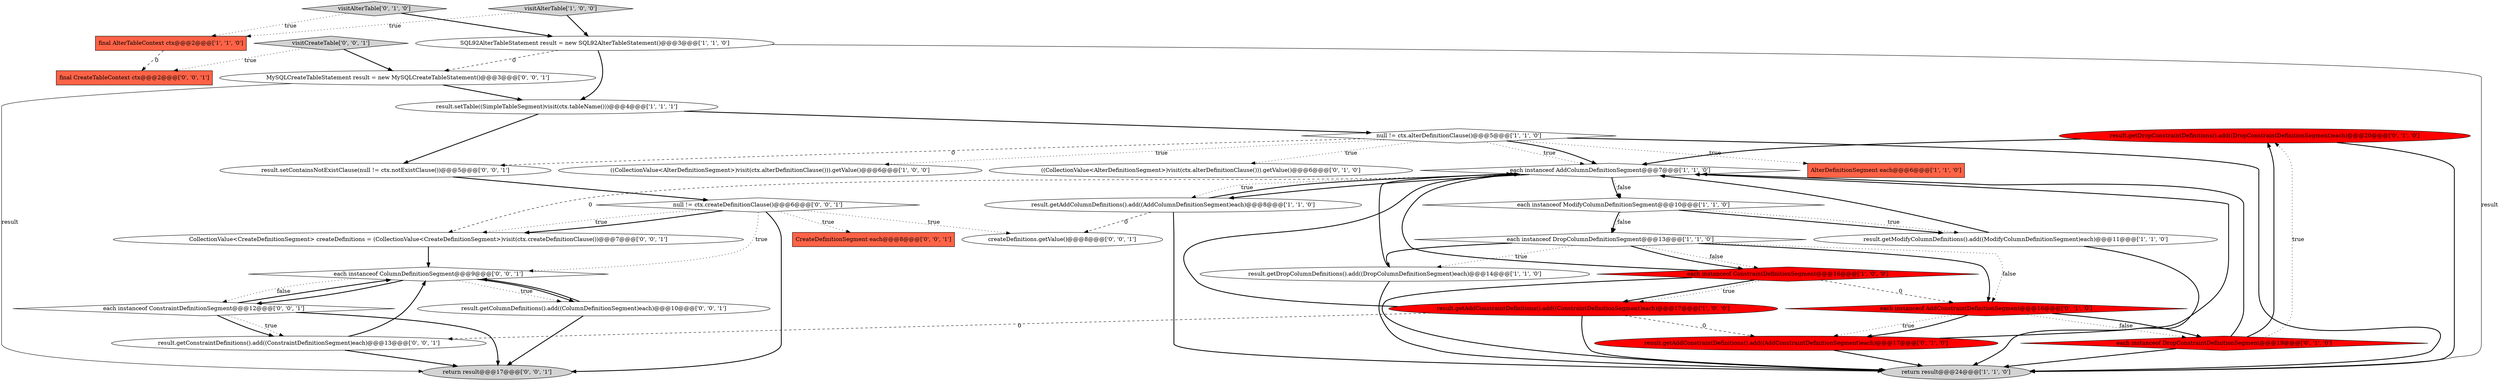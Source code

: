 digraph {
3 [style = filled, label = "return result@@@24@@@['1', '1', '0']", fillcolor = lightgray, shape = ellipse image = "AAA0AAABBB1BBB"];
17 [style = filled, label = "each instanceof AddConstraintDefinitionSegment@@@16@@@['0', '1', '0']", fillcolor = red, shape = diamond image = "AAA1AAABBB2BBB"];
19 [style = filled, label = "result.getDropConstraintDefinitions().add((DropConstraintDefinitionSegment)each)@@@20@@@['0', '1', '0']", fillcolor = red, shape = ellipse image = "AAA1AAABBB2BBB"];
30 [style = filled, label = "final CreateTableContext ctx@@@2@@@['0', '0', '1']", fillcolor = tomato, shape = box image = "AAA0AAABBB3BBB"];
6 [style = filled, label = "result.getAddConstraintDefinitions().add((ConstraintDefinitionSegment)each)@@@17@@@['1', '0', '0']", fillcolor = red, shape = ellipse image = "AAA1AAABBB1BBB"];
4 [style = filled, label = "AlterDefinitionSegment each@@@6@@@['1', '1', '0']", fillcolor = tomato, shape = box image = "AAA0AAABBB1BBB"];
5 [style = filled, label = "each instanceof AddColumnDefinitionSegment@@@7@@@['1', '1', '0']", fillcolor = white, shape = diamond image = "AAA0AAABBB1BBB"];
23 [style = filled, label = "CreateDefinitionSegment each@@@8@@@['0', '0', '1']", fillcolor = tomato, shape = box image = "AAA0AAABBB3BBB"];
22 [style = filled, label = "each instanceof ConstraintDefinitionSegment@@@12@@@['0', '0', '1']", fillcolor = white, shape = diamond image = "AAA0AAABBB3BBB"];
32 [style = filled, label = "createDefinitions.getValue()@@@8@@@['0', '0', '1']", fillcolor = white, shape = ellipse image = "AAA0AAABBB3BBB"];
8 [style = filled, label = "result.getAddColumnDefinitions().add((AddColumnDefinitionSegment)each)@@@8@@@['1', '1', '0']", fillcolor = white, shape = ellipse image = "AAA0AAABBB1BBB"];
7 [style = filled, label = "result.setTable((SimpleTableSegment)visit(ctx.tableName()))@@@4@@@['1', '1', '1']", fillcolor = white, shape = ellipse image = "AAA0AAABBB1BBB"];
13 [style = filled, label = "null != ctx.alterDefinitionClause()@@@5@@@['1', '1', '0']", fillcolor = white, shape = diamond image = "AAA0AAABBB1BBB"];
27 [style = filled, label = "MySQLCreateTableStatement result = new MySQLCreateTableStatement()@@@3@@@['0', '0', '1']", fillcolor = white, shape = ellipse image = "AAA0AAABBB3BBB"];
16 [style = filled, label = "result.getAddConstraintDefinitions().add((AddConstraintDefinitionSegment)each)@@@17@@@['0', '1', '0']", fillcolor = red, shape = ellipse image = "AAA1AAABBB2BBB"];
20 [style = filled, label = "visitAlterTable['0', '1', '0']", fillcolor = lightgray, shape = diamond image = "AAA0AAABBB2BBB"];
28 [style = filled, label = "visitCreateTable['0', '0', '1']", fillcolor = lightgray, shape = diamond image = "AAA0AAABBB3BBB"];
15 [style = filled, label = "final AlterTableContext ctx@@@2@@@['1', '1', '0']", fillcolor = tomato, shape = box image = "AAA0AAABBB1BBB"];
12 [style = filled, label = "SQL92AlterTableStatement result = new SQL92AlterTableStatement()@@@3@@@['1', '1', '0']", fillcolor = white, shape = ellipse image = "AAA0AAABBB1BBB"];
31 [style = filled, label = "each instanceof ColumnDefinitionSegment@@@9@@@['0', '0', '1']", fillcolor = white, shape = diamond image = "AAA0AAABBB3BBB"];
34 [style = filled, label = "result.setContainsNotExistClause(null != ctx.notExistClause())@@@5@@@['0', '0', '1']", fillcolor = white, shape = ellipse image = "AAA0AAABBB3BBB"];
26 [style = filled, label = "CollectionValue<CreateDefinitionSegment> createDefinitions = (CollectionValue<CreateDefinitionSegment>)visit(ctx.createDefinitionClause())@@@7@@@['0', '0', '1']", fillcolor = white, shape = ellipse image = "AAA0AAABBB3BBB"];
29 [style = filled, label = "return result@@@17@@@['0', '0', '1']", fillcolor = lightgray, shape = ellipse image = "AAA0AAABBB3BBB"];
10 [style = filled, label = "result.getDropColumnDefinitions().add((DropColumnDefinitionSegment)each)@@@14@@@['1', '1', '0']", fillcolor = white, shape = ellipse image = "AAA0AAABBB1BBB"];
9 [style = filled, label = "each instanceof DropColumnDefinitionSegment@@@13@@@['1', '1', '0']", fillcolor = white, shape = diamond image = "AAA0AAABBB1BBB"];
11 [style = filled, label = "each instanceof ModifyColumnDefinitionSegment@@@10@@@['1', '1', '0']", fillcolor = white, shape = diamond image = "AAA0AAABBB1BBB"];
25 [style = filled, label = "null != ctx.createDefinitionClause()@@@6@@@['0', '0', '1']", fillcolor = white, shape = diamond image = "AAA0AAABBB3BBB"];
21 [style = filled, label = "each instanceof DropConstraintDefinitionSegment@@@19@@@['0', '1', '0']", fillcolor = red, shape = diamond image = "AAA1AAABBB2BBB"];
14 [style = filled, label = "each instanceof ConstraintDefinitionSegment@@@16@@@['1', '0', '0']", fillcolor = red, shape = diamond image = "AAA1AAABBB1BBB"];
2 [style = filled, label = "result.getModifyColumnDefinitions().add((ModifyColumnDefinitionSegment)each)@@@11@@@['1', '1', '0']", fillcolor = white, shape = ellipse image = "AAA0AAABBB1BBB"];
1 [style = filled, label = "((CollectionValue<AlterDefinitionSegment>)visit(ctx.alterDefinitionClause())).getValue()@@@6@@@['1', '0', '0']", fillcolor = white, shape = ellipse image = "AAA0AAABBB1BBB"];
0 [style = filled, label = "visitAlterTable['1', '0', '0']", fillcolor = lightgray, shape = diamond image = "AAA0AAABBB1BBB"];
18 [style = filled, label = "((CollectionValue<AlterDefinitionSegment>)visit(ctx.alterDefinitionClause())).getValue()@@@6@@@['0', '1', '0']", fillcolor = white, shape = ellipse image = "AAA0AAABBB2BBB"];
24 [style = filled, label = "result.getConstraintDefinitions().add((ConstraintDefinitionSegment)each)@@@13@@@['0', '0', '1']", fillcolor = white, shape = ellipse image = "AAA0AAABBB3BBB"];
33 [style = filled, label = "result.getColumnDefinitions().add((ColumnDefinitionSegment)each)@@@10@@@['0', '0', '1']", fillcolor = white, shape = ellipse image = "AAA0AAABBB3BBB"];
7->13 [style = bold, label=""];
14->3 [style = bold, label=""];
6->3 [style = bold, label=""];
5->8 [style = bold, label=""];
16->3 [style = bold, label=""];
13->18 [style = dotted, label="true"];
25->32 [style = dotted, label="true"];
34->25 [style = bold, label=""];
31->22 [style = bold, label=""];
21->19 [style = bold, label=""];
5->26 [style = dashed, label="0"];
25->31 [style = dotted, label="true"];
9->14 [style = dotted, label="false"];
0->15 [style = dotted, label="true"];
2->3 [style = bold, label=""];
0->12 [style = bold, label=""];
8->3 [style = bold, label=""];
9->17 [style = dotted, label="false"];
22->29 [style = bold, label=""];
22->31 [style = bold, label=""];
5->11 [style = dotted, label="false"];
20->15 [style = dotted, label="true"];
10->3 [style = bold, label=""];
9->17 [style = bold, label=""];
13->5 [style = dotted, label="true"];
15->30 [style = dashed, label="0"];
31->22 [style = dotted, label="false"];
24->29 [style = bold, label=""];
22->24 [style = dotted, label="true"];
9->10 [style = bold, label=""];
25->29 [style = bold, label=""];
21->3 [style = bold, label=""];
11->9 [style = bold, label=""];
31->33 [style = dotted, label="true"];
11->2 [style = bold, label=""];
12->7 [style = bold, label=""];
33->29 [style = bold, label=""];
17->16 [style = dotted, label="true"];
13->4 [style = dotted, label="true"];
19->5 [style = bold, label=""];
21->5 [style = bold, label=""];
13->1 [style = dotted, label="true"];
6->5 [style = bold, label=""];
28->30 [style = dotted, label="true"];
26->31 [style = bold, label=""];
11->2 [style = dotted, label="true"];
6->16 [style = dashed, label="0"];
7->34 [style = bold, label=""];
8->32 [style = dashed, label="0"];
10->5 [style = bold, label=""];
13->3 [style = bold, label=""];
8->5 [style = bold, label=""];
24->31 [style = bold, label=""];
17->21 [style = dotted, label="false"];
6->24 [style = dashed, label="0"];
31->33 [style = bold, label=""];
11->9 [style = dotted, label="false"];
27->7 [style = bold, label=""];
25->26 [style = bold, label=""];
20->12 [style = bold, label=""];
12->3 [style = solid, label="result"];
27->29 [style = solid, label="result"];
9->14 [style = bold, label=""];
13->5 [style = bold, label=""];
16->5 [style = bold, label=""];
33->31 [style = bold, label=""];
12->27 [style = dashed, label="0"];
14->17 [style = dashed, label="0"];
5->11 [style = bold, label=""];
21->19 [style = dotted, label="true"];
28->27 [style = bold, label=""];
22->24 [style = bold, label=""];
25->23 [style = dotted, label="true"];
5->8 [style = dotted, label="true"];
9->10 [style = dotted, label="true"];
13->34 [style = dashed, label="0"];
17->21 [style = bold, label=""];
19->3 [style = bold, label=""];
14->6 [style = bold, label=""];
25->26 [style = dotted, label="true"];
17->16 [style = bold, label=""];
2->5 [style = bold, label=""];
14->5 [style = bold, label=""];
14->6 [style = dotted, label="true"];
}
